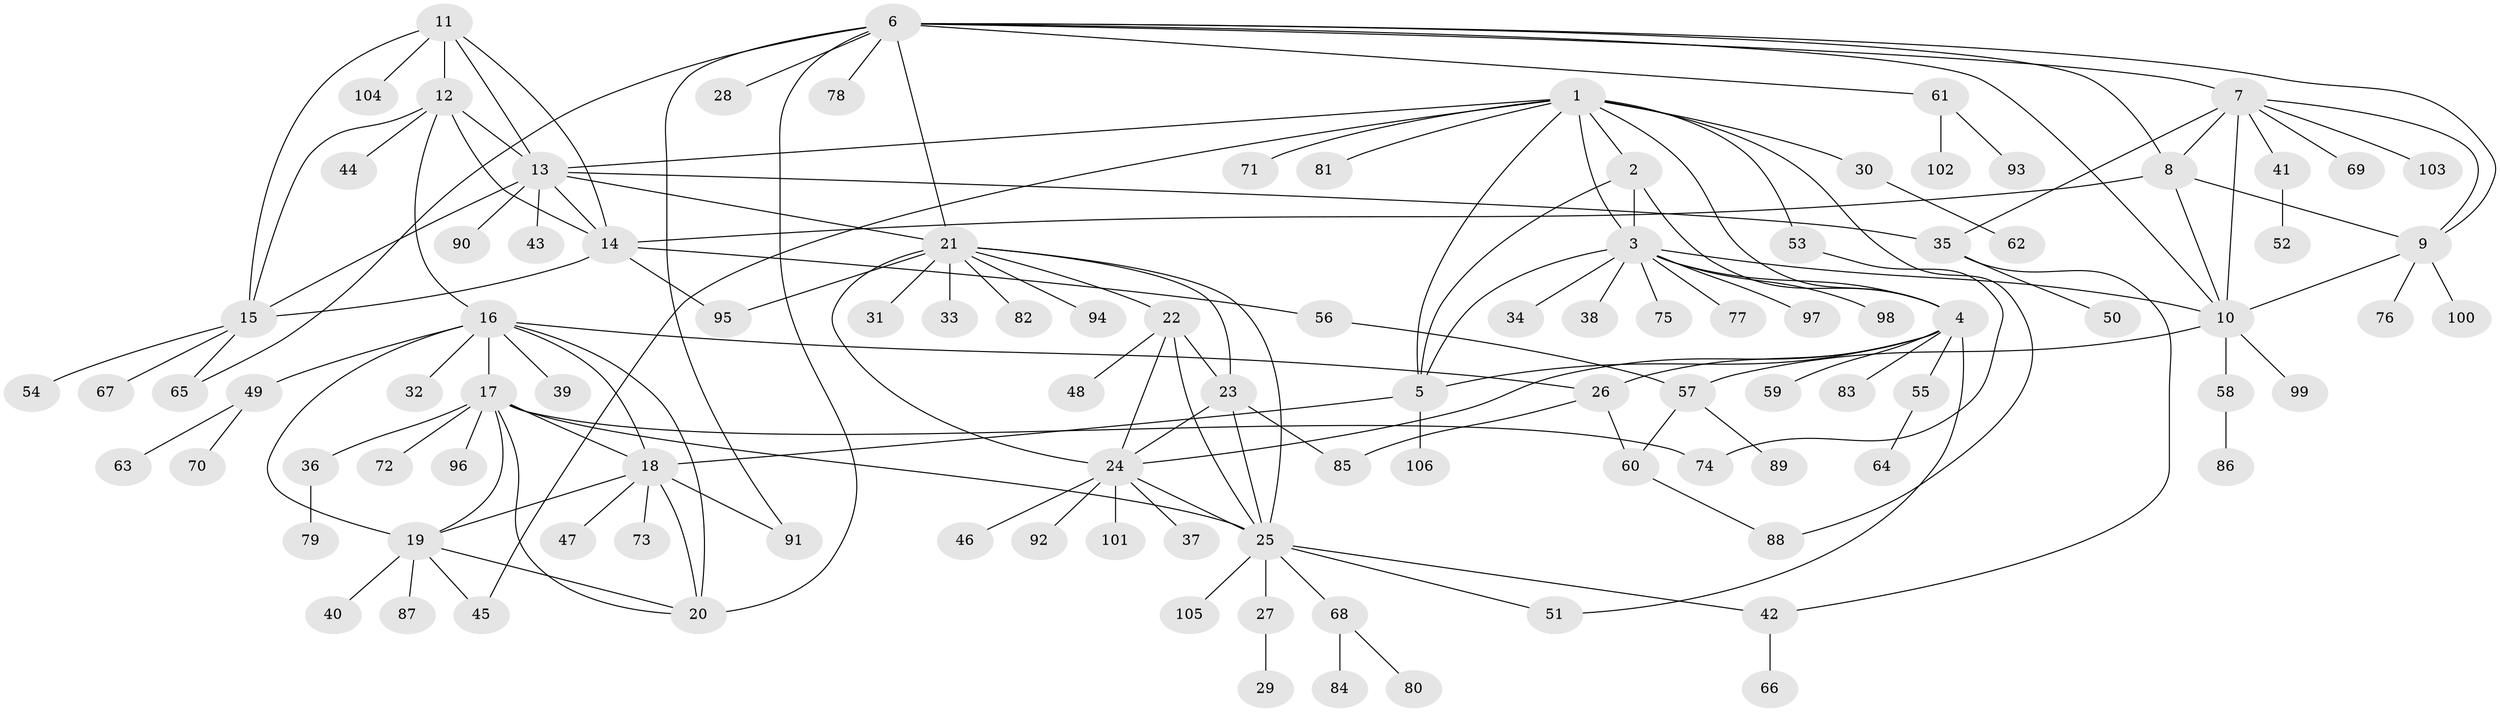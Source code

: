 // Generated by graph-tools (version 1.1) at 2025/11/02/27/25 16:11:36]
// undirected, 106 vertices, 154 edges
graph export_dot {
graph [start="1"]
  node [color=gray90,style=filled];
  1;
  2;
  3;
  4;
  5;
  6;
  7;
  8;
  9;
  10;
  11;
  12;
  13;
  14;
  15;
  16;
  17;
  18;
  19;
  20;
  21;
  22;
  23;
  24;
  25;
  26;
  27;
  28;
  29;
  30;
  31;
  32;
  33;
  34;
  35;
  36;
  37;
  38;
  39;
  40;
  41;
  42;
  43;
  44;
  45;
  46;
  47;
  48;
  49;
  50;
  51;
  52;
  53;
  54;
  55;
  56;
  57;
  58;
  59;
  60;
  61;
  62;
  63;
  64;
  65;
  66;
  67;
  68;
  69;
  70;
  71;
  72;
  73;
  74;
  75;
  76;
  77;
  78;
  79;
  80;
  81;
  82;
  83;
  84;
  85;
  86;
  87;
  88;
  89;
  90;
  91;
  92;
  93;
  94;
  95;
  96;
  97;
  98;
  99;
  100;
  101;
  102;
  103;
  104;
  105;
  106;
  1 -- 2;
  1 -- 3;
  1 -- 4;
  1 -- 5;
  1 -- 13;
  1 -- 30;
  1 -- 45;
  1 -- 53;
  1 -- 71;
  1 -- 81;
  1 -- 88;
  2 -- 3;
  2 -- 4;
  2 -- 5;
  3 -- 4;
  3 -- 5;
  3 -- 10;
  3 -- 34;
  3 -- 38;
  3 -- 75;
  3 -- 77;
  3 -- 97;
  3 -- 98;
  4 -- 5;
  4 -- 24;
  4 -- 26;
  4 -- 51;
  4 -- 55;
  4 -- 59;
  4 -- 83;
  5 -- 18;
  5 -- 106;
  6 -- 7;
  6 -- 8;
  6 -- 9;
  6 -- 10;
  6 -- 20;
  6 -- 21;
  6 -- 28;
  6 -- 61;
  6 -- 65;
  6 -- 78;
  6 -- 91;
  7 -- 8;
  7 -- 9;
  7 -- 10;
  7 -- 35;
  7 -- 41;
  7 -- 69;
  7 -- 103;
  8 -- 9;
  8 -- 10;
  8 -- 14;
  9 -- 10;
  9 -- 76;
  9 -- 100;
  10 -- 57;
  10 -- 58;
  10 -- 99;
  11 -- 12;
  11 -- 13;
  11 -- 14;
  11 -- 15;
  11 -- 104;
  12 -- 13;
  12 -- 14;
  12 -- 15;
  12 -- 16;
  12 -- 44;
  13 -- 14;
  13 -- 15;
  13 -- 21;
  13 -- 35;
  13 -- 43;
  13 -- 90;
  14 -- 15;
  14 -- 56;
  14 -- 95;
  15 -- 54;
  15 -- 65;
  15 -- 67;
  16 -- 17;
  16 -- 18;
  16 -- 19;
  16 -- 20;
  16 -- 26;
  16 -- 32;
  16 -- 39;
  16 -- 49;
  17 -- 18;
  17 -- 19;
  17 -- 20;
  17 -- 25;
  17 -- 36;
  17 -- 72;
  17 -- 74;
  17 -- 96;
  18 -- 19;
  18 -- 20;
  18 -- 47;
  18 -- 73;
  18 -- 91;
  19 -- 20;
  19 -- 40;
  19 -- 45;
  19 -- 87;
  21 -- 22;
  21 -- 23;
  21 -- 24;
  21 -- 25;
  21 -- 31;
  21 -- 33;
  21 -- 82;
  21 -- 94;
  21 -- 95;
  22 -- 23;
  22 -- 24;
  22 -- 25;
  22 -- 48;
  23 -- 24;
  23 -- 25;
  23 -- 85;
  24 -- 25;
  24 -- 37;
  24 -- 46;
  24 -- 92;
  24 -- 101;
  25 -- 27;
  25 -- 42;
  25 -- 51;
  25 -- 68;
  25 -- 105;
  26 -- 60;
  26 -- 85;
  27 -- 29;
  30 -- 62;
  35 -- 42;
  35 -- 50;
  36 -- 79;
  41 -- 52;
  42 -- 66;
  49 -- 63;
  49 -- 70;
  53 -- 74;
  55 -- 64;
  56 -- 57;
  57 -- 60;
  57 -- 89;
  58 -- 86;
  60 -- 88;
  61 -- 93;
  61 -- 102;
  68 -- 80;
  68 -- 84;
}
